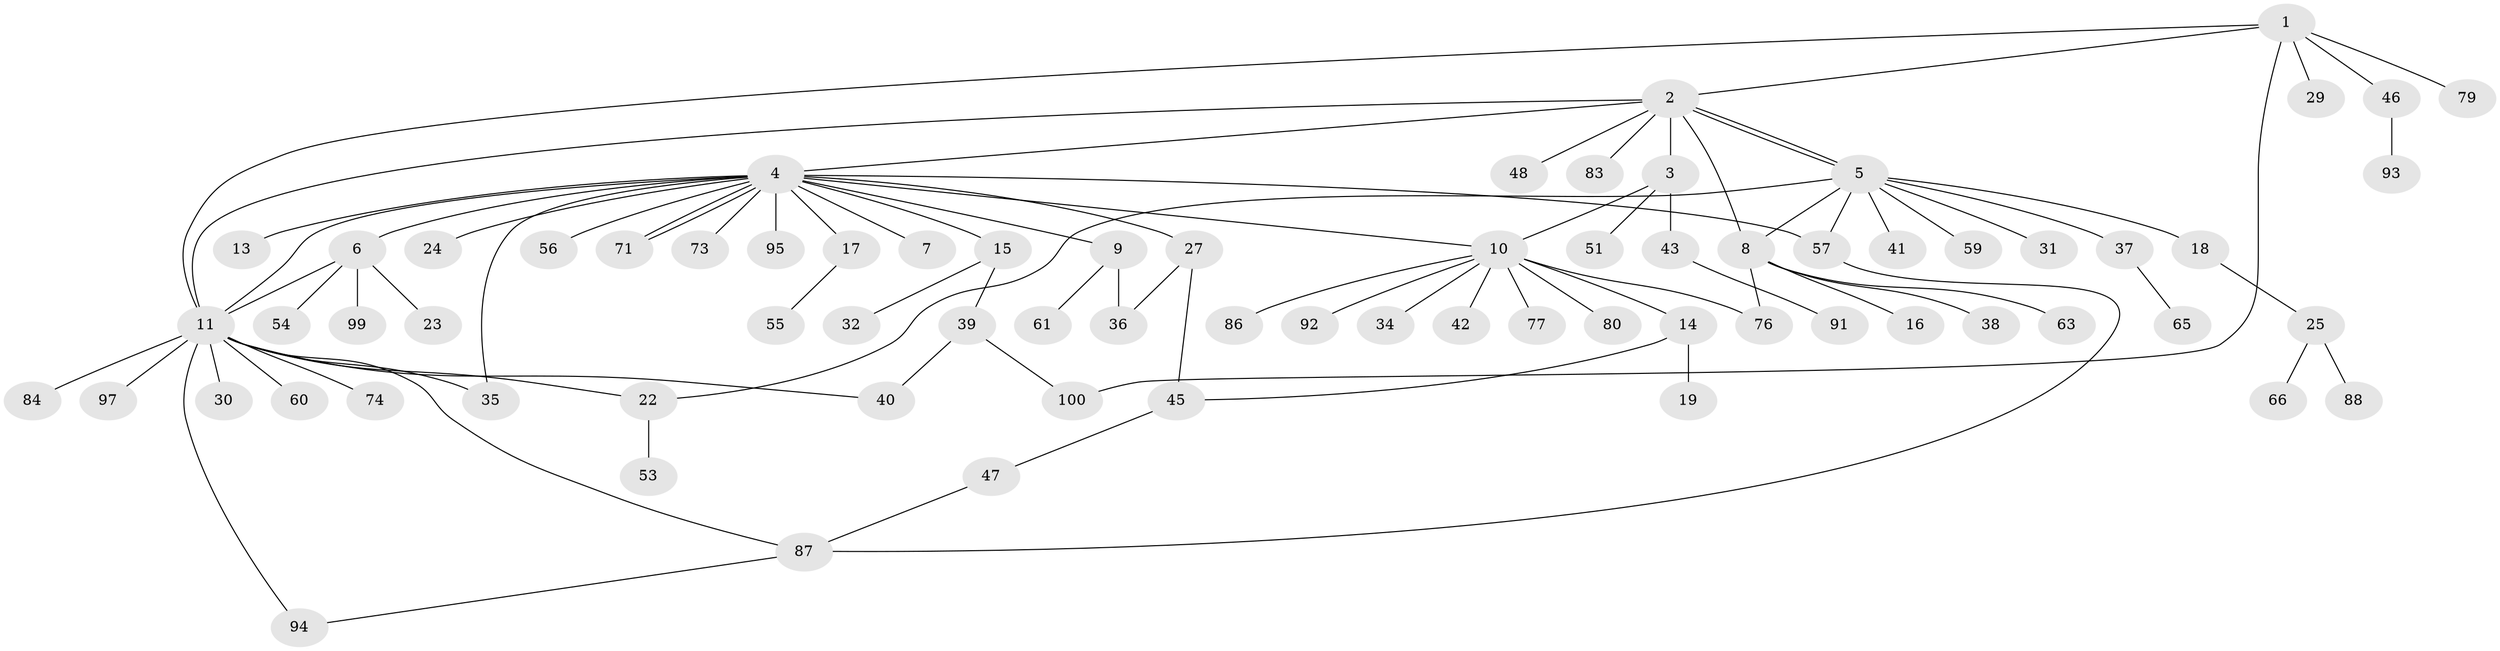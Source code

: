 // original degree distribution, {6: 0.009900990099009901, 10: 0.009900990099009901, 5: 0.009900990099009901, 19: 0.009900990099009901, 12: 0.009900990099009901, 4: 0.06930693069306931, 1: 0.504950495049505, 7: 0.019801980198019802, 9: 0.019801980198019802, 2: 0.24752475247524752, 3: 0.0891089108910891}
// Generated by graph-tools (version 1.1) at 2025/11/02/27/25 16:11:15]
// undirected, 73 vertices, 90 edges
graph export_dot {
graph [start="1"]
  node [color=gray90,style=filled];
  1;
  2 [super="+26"];
  3 [super="+64"];
  4 [super="+12"];
  5 [super="+75"];
  6 [super="+21"];
  7;
  8 [super="+90"];
  9 [super="+52"];
  10 [super="+72"];
  11 [super="+28"];
  13;
  14 [super="+78"];
  15 [super="+33"];
  16;
  17;
  18 [super="+20"];
  19;
  22 [super="+49"];
  23;
  24;
  25 [super="+58"];
  27;
  29 [super="+96"];
  30 [super="+81"];
  31;
  32;
  34;
  35 [super="+69"];
  36 [super="+68"];
  37;
  38;
  39 [super="+82"];
  40;
  41;
  42;
  43 [super="+44"];
  45 [super="+50"];
  46 [super="+62"];
  47 [super="+67"];
  48 [super="+85"];
  51;
  53;
  54;
  55;
  56;
  57 [super="+89"];
  59;
  60 [super="+70"];
  61;
  63;
  65;
  66;
  71;
  73;
  74;
  76;
  77;
  79;
  80;
  83;
  84;
  86;
  87 [super="+98"];
  88;
  91;
  92;
  93;
  94;
  95;
  97;
  99;
  100 [super="+101"];
  1 -- 2;
  1 -- 29;
  1 -- 46;
  1 -- 79;
  1 -- 11;
  1 -- 100;
  2 -- 3;
  2 -- 4;
  2 -- 5;
  2 -- 5;
  2 -- 8;
  2 -- 48;
  2 -- 83;
  2 -- 11;
  3 -- 43;
  3 -- 51;
  3 -- 10;
  4 -- 6;
  4 -- 7;
  4 -- 9;
  4 -- 10;
  4 -- 11;
  4 -- 13;
  4 -- 15;
  4 -- 17;
  4 -- 24;
  4 -- 27 [weight=2];
  4 -- 35;
  4 -- 56;
  4 -- 57;
  4 -- 71;
  4 -- 71;
  4 -- 73;
  4 -- 95;
  5 -- 8;
  5 -- 18;
  5 -- 22;
  5 -- 31;
  5 -- 37;
  5 -- 41;
  5 -- 59;
  5 -- 57;
  6 -- 23;
  6 -- 54;
  6 -- 99;
  6 -- 11;
  8 -- 16;
  8 -- 38;
  8 -- 63;
  8 -- 76;
  9 -- 36;
  9 -- 61;
  10 -- 14;
  10 -- 34;
  10 -- 42;
  10 -- 77;
  10 -- 80;
  10 -- 86;
  10 -- 92;
  10 -- 76;
  11 -- 40;
  11 -- 60;
  11 -- 74;
  11 -- 84;
  11 -- 87;
  11 -- 94;
  11 -- 97;
  11 -- 35;
  11 -- 30;
  11 -- 22;
  14 -- 19;
  14 -- 45;
  15 -- 32;
  15 -- 39;
  17 -- 55;
  18 -- 25;
  22 -- 53;
  25 -- 66;
  25 -- 88;
  27 -- 45;
  27 -- 36;
  37 -- 65;
  39 -- 40;
  39 -- 100;
  43 -- 91;
  45 -- 47;
  46 -- 93;
  47 -- 87;
  57 -- 87;
  87 -- 94;
}
